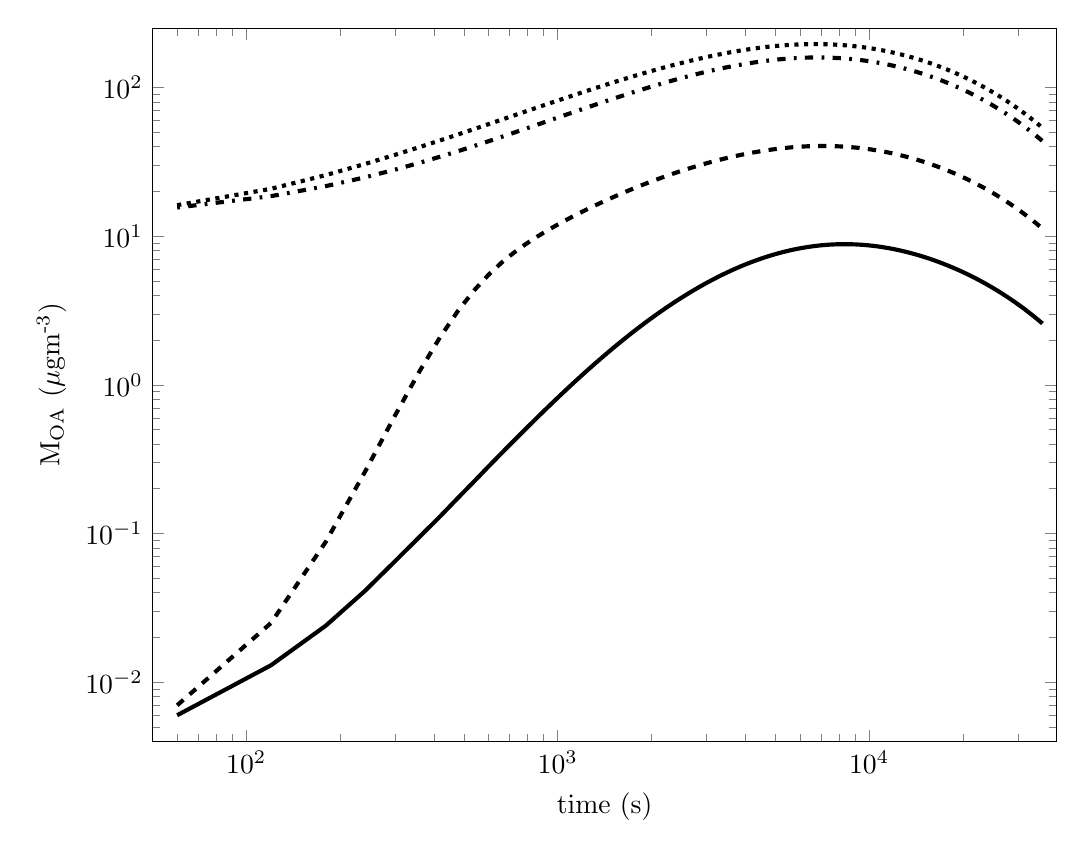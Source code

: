 % This file was created by matlab2tikz v0.3.2.
% Copyright (c) 2008--2013, Nico Schlömer <nico.schloemer@gmail.com>
% All rights reserved.
% 
% 
% 
\begin{tikzpicture}

\begin{loglogaxis}[%
width=4.521in,
height=3.566in,
scale only axis,
xmin=50, xmax=40000,
xminorticks=true,
xlabel={time (s)},
ymin=0.004, ymax=250,
yminorticks=true,
ylabel={$\text{M}_{\text{OA}}\text{ (}\mu\text{gm}^{\text{-3}}\text{)}$}
]
\addplot [
color=black,
solid,
line width=1.5pt,
forget plot
]
table{
0 0.004
60 0.006
120 0.013
180 0.024
240 0.041
300 0.065
360 0.095
420 0.131
480 0.175
540 0.225
600 0.283
660 0.347
720 0.417
780 0.493
840 0.575
900 0.663
960 0.755
1020 0.852
1080 0.954
1140 1.059
1200 1.168
1260 1.28
1320 1.395
1380 1.512
1440 1.632
1500 1.754
1560 1.877
1620 2.002
1680 2.128
1740 2.255
1800 2.382
1860 2.51
1920 2.638
1980 2.767
2040 2.895
2100 3.023
2160 3.15
2220 3.278
2280 3.404
2340 3.53
2400 3.654
2460 3.778
2520 3.901
2580 4.022
2640 4.142
2700 4.261
2760 4.379
2820 4.495
2880 4.61
2940 4.723
3000 4.835
3060 4.944
3120 5.053
3180 5.159
3240 5.264
3300 5.368
3360 5.469
3420 5.569
3480 5.667
3540 5.763
3600 5.858
3660 5.95
3720 6.041
3780 6.13
3840 6.218
3900 6.303
3960 6.387
4020 6.469
4080 6.549
4140 6.628
4200 6.704
4260 6.779
4320 6.853
4380 6.924
4440 6.994
4500 7.063
4560 7.129
4620 7.194
4680 7.258
4740 7.319
4800 7.38
4860 7.438
4920 7.495
4980 7.551
5040 7.605
5100 7.657
5160 7.709
5220 7.758
5280 7.806
5340 7.853
5400 7.899
5460 7.943
5520 7.985
5580 8.027
5640 8.067
5700 8.106
5760 8.143
5820 8.179
5880 8.214
5940 8.248
6000 8.281
6060 8.312
6120 8.343
6180 8.372
6240 8.4
6300 8.427
6360 8.453
6420 8.478
6480 8.502
6540 8.525
6600 8.547
6660 8.568
6720 8.588
6780 8.607
6840 8.625
6900 8.642
6960 8.659
7020 8.674
7080 8.689
7140 8.702
7200 8.715
7260 8.728
7320 8.739
7380 8.75
7440 8.759
7500 8.769
7560 8.777
7620 8.785
7680 8.792
7740 8.798
7800 8.804
7860 8.809
7920 8.813
7980 8.817
8040 8.82
8100 8.822
8160 8.824
8220 8.826
8280 8.826
8340 8.827
8400 8.826
8460 8.826
8520 8.824
8580 8.822
8640 8.82
8700 8.817
8760 8.814
8820 8.81
8880 8.806
8940 8.802
9000 8.797
9060 8.791
9120 8.785
9180 8.779
9240 8.772
9300 8.765
9360 8.758
9420 8.75
9480 8.742
9540 8.733
9600 8.725
9660 8.715
9720 8.706
9780 8.696
9840 8.686
9900 8.676
9960 8.665
10020 8.654
10080 8.643
10140 8.631
10200 8.62
10260 8.608
10320 8.595
10380 8.583
10440 8.57
10500 8.557
10560 8.544
10620 8.531
10680 8.517
10740 8.503
10800 8.489
10860 8.475
10920 8.46
10980 8.446
11040 8.431
11100 8.416
11160 8.401
11220 8.386
11280 8.37
11340 8.354
11400 8.339
11460 8.323
11520 8.307
11580 8.291
11640 8.274
11700 8.258
11760 8.241
11820 8.224
11880 8.208
11940 8.191
12000 8.174
12060 8.157
12120 8.139
12180 8.122
12240 8.105
12300 8.087
12360 8.069
12420 8.052
12480 8.034
12540 8.016
12600 7.998
12660 7.98
12720 7.962
12780 7.944
12840 7.926
12900 7.907
12960 7.889
13020 7.87
13080 7.852
13140 7.834
13200 7.815
13260 7.796
13320 7.778
13380 7.759
13440 7.74
13500 7.721
13560 7.703
13620 7.684
13680 7.665
13740 7.646
13800 7.627
13860 7.608
13920 7.589
13980 7.57
14040 7.551
14100 7.532
14160 7.513
14220 7.494
14280 7.475
14340 7.455
14400 7.436
14460 7.417
14520 7.398
14580 7.379
14640 7.36
14700 7.341
14760 7.321
14820 7.302
14880 7.283
14940 7.264
15000 7.245
15060 7.225
15120 7.206
15180 7.187
15240 7.168
15300 7.149
15360 7.13
15420 7.11
15480 7.091
15540 7.072
15600 7.053
15660 7.034
15720 7.015
15780 6.996
15840 6.977
15900 6.958
15960 6.939
16020 6.92
16080 6.901
16140 6.882
16200 6.863
16260 6.844
16320 6.825
16380 6.806
16440 6.787
16500 6.769
16560 6.75
16620 6.731
16680 6.712
16740 6.693
16800 6.675
16860 6.656
16920 6.637
16980 6.619
17040 6.6
17100 6.582
17160 6.563
17220 6.545
17280 6.526
17340 6.508
17400 6.489
17460 6.471
17520 6.453
17580 6.434
17640 6.416
17700 6.398
17760 6.38
17820 6.361
17880 6.343
17940 6.325
18000 6.307
18060 6.289
18120 6.271
18180 6.253
18240 6.235
18300 6.217
18360 6.199
18420 6.182
18480 6.164
18540 6.146
18600 6.128
18660 6.111
18720 6.093
18780 6.075
18840 6.058
18900 6.04
18960 6.023
19020 6.006
19080 5.988
19140 5.971
19200 5.953
19260 5.936
19320 5.919
19380 5.902
19440 5.885
19500 5.867
19560 5.85
19620 5.833
19680 5.816
19740 5.799
19800 5.782
19860 5.766
19920 5.749
19980 5.732
20040 5.715
20100 5.699
20160 5.682
20220 5.665
20280 5.649
20340 5.632
20400 5.616
20460 5.599
20520 5.583
20580 5.566
20640 5.55
20700 5.534
20760 5.517
20820 5.501
20880 5.485
20940 5.469
21000 5.453
21060 5.437
21120 5.421
21180 5.405
21240 5.389
21300 5.373
21360 5.357
21420 5.341
21480 5.326
21540 5.31
21600 5.294
21660 5.279
21720 5.263
21780 5.248
21840 5.232
21900 5.217
21960 5.201
22020 5.186
22080 5.17
22140 5.155
22200 5.14
22260 5.125
22320 5.11
22380 5.094
22440 5.079
22500 5.064
22560 5.049
22620 5.034
22680 5.019
22740 5.004
22800 4.99
22860 4.975
22920 4.96
22980 4.945
23040 4.931
23100 4.916
23160 4.901
23220 4.887
23280 4.872
23340 4.858
23400 4.844
23460 4.829
23520 4.815
23580 4.8
23640 4.786
23700 4.772
23760 4.758
23820 4.744
23880 4.73
23940 4.715
24000 4.701
24060 4.687
24120 4.674
24180 4.66
24240 4.646
24300 4.632
24360 4.618
24420 4.604
24480 4.591
24540 4.577
24600 4.563
24660 4.55
24720 4.536
24780 4.523
24840 4.509
24900 4.496
24960 4.482
25020 4.469
25080 4.456
25140 4.442
25200 4.429
25260 4.416
25320 4.403
25380 4.39
25440 4.377
25500 4.364
25560 4.351
25620 4.338
25680 4.325
25740 4.312
25800 4.299
25860 4.286
25920 4.273
25980 4.261
26040 4.248
26100 4.235
26160 4.222
26220 4.21
26280 4.197
26340 4.185
26400 4.172
26460 4.16
26520 4.147
26580 4.135
26640 4.123
26700 4.11
26760 4.098
26820 4.086
26880 4.074
26940 4.061
27000 4.049
27060 4.037
27120 4.025
27180 4.013
27240 4.001
27300 3.989
27360 3.977
27420 3.965
27480 3.954
27540 3.942
27600 3.93
27660 3.918
27720 3.906
27780 3.895
27840 3.883
27900 3.872
27960 3.86
28020 3.848
28080 3.837
28140 3.825
28200 3.814
28260 3.803
28320 3.791
28380 3.78
28440 3.769
28500 3.757
28560 3.746
28620 3.735
28680 3.724
28740 3.713
28800 3.702
28860 3.69
28920 3.679
28980 3.668
29040 3.657
29100 3.646
29160 3.636
29220 3.625
29280 3.614
29340 3.603
29400 3.592
29460 3.582
29520 3.571
29580 3.56
29640 3.549
29700 3.539
29760 3.528
29820 3.518
29880 3.507
29940 3.497
30000 3.486
30060 3.476
30120 3.465
30180 3.455
30240 3.445
30300 3.434
30360 3.424
30420 3.414
30480 3.404
30540 3.393
30600 3.383
30660 3.373
30720 3.363
30780 3.353
30840 3.343
30900 3.333
30960 3.323
31020 3.313
31080 3.303
31140 3.293
31200 3.283
31260 3.274
31320 3.264
31380 3.254
31440 3.244
31500 3.235
31560 3.225
31620 3.215
31680 3.206
31740 3.196
31800 3.186
31860 3.177
31920 3.167
31980 3.158
32040 3.148
32100 3.139
32160 3.13
32220 3.12
32280 3.111
32340 3.102
32400 3.092
32460 3.083
32520 3.074
32580 3.065
32640 3.055
32700 3.046
32760 3.037
32820 3.028
32880 3.019
32940 3.01
33000 3.001
33060 2.992
33120 2.983
33180 2.974
33240 2.965
33300 2.956
33360 2.947
33420 2.939
33480 2.93
33540 2.921
33600 2.912
33660 2.904
33720 2.895
33780 2.886
33840 2.878
33900 2.869
33960 2.86
34020 2.852
34080 2.843
34140 2.835
34200 2.826
34260 2.818
34320 2.809
34380 2.801
34440 2.793
34500 2.784
34560 2.776
34620 2.767
34680 2.759
34740 2.751
34800 2.743
34860 2.734
34920 2.726
34980 2.718
35040 2.71
35100 2.702
35160 2.694
35220 2.686
35280 2.678
35340 2.67
35400 2.662
35460 2.654
35520 2.646
35580 2.638
35640 2.63
35700 2.622
35760 2.614
35820 2.606
35880 2.599
35940 2.591
36000 2.583
};
\addplot [
color=black,
dashed,
line width=1.5pt,
forget plot
]
table{
0 0.004
60 0.007
120 0.025
180 0.088
240 0.258
300 0.619
360 1.234
420 2.107
480 3.175
540 4.336
600 5.504
660 6.628
720 7.687
780 8.685
840 9.629
900 10.53
960 11.397
1020 12.235
1080 13.049
1140 13.841
1200 14.613
1260 15.366
1320 16.101
1380 16.819
1440 17.52
1500 18.205
1560 18.874
1620 19.526
1680 20.164
1740 20.787
1800 21.395
1860 21.988
1920 22.567
1980 23.133
2040 23.685
2100 24.223
2160 24.749
2220 25.262
2280 25.762
2340 26.249
2400 26.725
2460 27.189
2520 27.641
2580 28.081
2640 28.511
2700 28.929
2760 29.337
2820 29.734
2880 30.12
2940 30.497
3000 30.863
3060 31.22
3120 31.567
3180 31.904
3240 32.233
3300 32.552
3360 32.863
3420 33.164
3480 33.457
3540 33.742
3600 34.019
3660 34.288
3720 34.548
3780 34.801
3840 35.047
3900 35.285
3960 35.516
4020 35.739
4080 35.956
4140 36.166
4200 36.369
4260 36.565
4320 36.755
4380 36.939
4440 37.117
4500 37.288
4560 37.454
4620 37.613
4680 37.767
4740 37.916
4800 38.059
4860 38.197
4920 38.329
4980 38.456
5040 38.578
5100 38.696
5160 38.808
5220 38.916
5280 39.019
5340 39.118
5400 39.212
5460 39.302
5520 39.387
5580 39.468
5640 39.546
5700 39.619
5760 39.688
5820 39.754
5880 39.816
5940 39.874
6000 39.928
6060 39.979
6120 40.027
6180 40.071
6240 40.112
6300 40.15
6360 40.184
6420 40.216
6480 40.244
6540 40.269
6600 40.292
6660 40.312
6720 40.329
6780 40.343
6840 40.354
6900 40.363
6960 40.37
7020 40.374
7080 40.375
7140 40.375
7200 40.371
7260 40.366
7320 40.358
7380 40.349
7440 40.337
7500 40.323
7560 40.307
7620 40.289
7680 40.269
7740 40.247
7800 40.223
7860 40.198
7920 40.171
7980 40.142
8040 40.111
8100 40.079
8160 40.045
8220 40.01
8280 39.973
8340 39.934
8400 39.894
8460 39.853
8520 39.81
8580 39.766
8640 39.721
8700 39.674
8760 39.626
8820 39.577
8880 39.526
8940 39.475
9000 39.422
9060 39.368
9120 39.313
9180 39.257
9240 39.2
9300 39.142
9360 39.083
9420 39.024
9480 38.963
9540 38.901
9600 38.838
9660 38.775
9720 38.71
9780 38.645
9840 38.579
9900 38.513
9960 38.445
10020 38.377
10080 38.308
10140 38.239
10200 38.168
10260 38.097
10320 38.026
10380 37.954
10440 37.881
10500 37.808
10560 37.734
10620 37.66
10680 37.585
10740 37.509
10800 37.433
10860 37.357
10920 37.28
10980 37.203
11040 37.125
11100 37.047
11160 36.968
11220 36.889
11280 36.81
11340 36.73
11400 36.65
11460 36.569
11520 36.489
11580 36.408
11640 36.326
11700 36.244
11760 36.162
11820 36.08
11880 35.998
11940 35.915
12000 35.832
12060 35.749
12120 35.665
12180 35.582
12240 35.498
12300 35.414
12360 35.33
12420 35.245
12480 35.161
12540 35.076
12600 34.991
12660 34.906
12720 34.821
12780 34.736
12840 34.65
12900 34.565
12960 34.479
13020 34.394
13080 34.308
13140 34.222
13200 34.136
13260 34.05
13320 33.964
13380 33.878
13440 33.792
13500 33.706
13560 33.62
13620 33.533
13680 33.447
13740 33.361
13800 33.274
13860 33.188
13920 33.102
13980 33.016
14040 32.929
14100 32.843
14160 32.757
14220 32.671
14280 32.584
14340 32.498
14400 32.412
14460 32.326
14520 32.24
14580 32.154
14640 32.068
14700 31.982
14760 31.896
14820 31.81
14880 31.725
14940 31.639
15000 31.553
15060 31.468
15120 31.383
15180 31.297
15240 31.212
15300 31.127
15360 31.042
15420 30.957
15480 30.872
15540 30.787
15600 30.702
15660 30.618
15720 30.533
15780 30.449
15840 30.365
15900 30.281
15960 30.197
16020 30.113
16080 30.029
16140 29.946
16200 29.862
16260 29.779
16320 29.695
16380 29.612
16440 29.529
16500 29.447
16560 29.364
16620 29.281
16680 29.199
16740 29.117
16800 29.035
16860 28.953
16920 28.871
16980 28.789
17040 28.708
17100 28.626
17160 28.545
17220 28.464
17280 28.383
17340 28.302
17400 28.222
17460 28.141
17520 28.061
17580 27.981
17640 27.901
17700 27.821
17760 27.741
17820 27.662
17880 27.583
17940 27.504
18000 27.425
18060 27.346
18120 27.267
18180 27.189
18240 27.111
18300 27.032
18360 26.955
18420 26.877
18480 26.799
18540 26.722
18600 26.645
18660 26.568
18720 26.491
18780 26.414
18840 26.337
18900 26.261
18960 26.185
19020 26.109
19080 26.033
19140 25.958
19200 25.882
19260 25.807
19320 25.732
19380 25.657
19440 25.582
19500 25.508
19560 25.433
19620 25.359
19680 25.285
19740 25.211
19800 25.138
19860 25.064
19920 24.991
19980 24.918
20040 24.845
20100 24.772
20160 24.7
20220 24.627
20280 24.555
20340 24.483
20400 24.412
20460 24.34
20520 24.269
20580 24.197
20640 24.126
20700 24.055
20760 23.985
20820 23.914
20880 23.844
20940 23.774
21000 23.704
21060 23.634
21120 23.565
21180 23.495
21240 23.426
21300 23.357
21360 23.288
21420 23.22
21480 23.151
21540 23.083
21600 23.015
21660 22.947
21720 22.879
21780 22.811
21840 22.744
21900 22.677
21960 22.61
22020 22.543
22080 22.476
22140 22.41
22200 22.344
22260 22.278
22320 22.212
22380 22.146
22440 22.081
22500 22.015
22560 21.95
22620 21.885
22680 21.82
22740 21.756
22800 21.691
22860 21.627
22920 21.563
22980 21.499
23040 21.435
23100 21.371
23160 21.308
23220 21.245
23280 21.182
23340 21.119
23400 21.056
23460 20.994
23520 20.931
23580 20.869
23640 20.807
23700 20.745
23760 20.684
23820 20.622
23880 20.561
23940 20.5
24000 20.439
24060 20.378
24120 20.318
24180 20.257
24240 20.197
24300 20.137
24360 20.077
24420 20.017
24480 19.958
24540 19.898
24600 19.839
24660 19.78
24720 19.721
24780 19.663
24840 19.604
24900 19.546
24960 19.487
25020 19.429
25080 19.372
25140 19.314
25200 19.256
25260 19.199
25320 19.142
25380 19.085
25440 19.028
25500 18.971
25560 18.915
25620 18.858
25680 18.802
25740 18.746
25800 18.69
25860 18.634
25920 18.579
25980 18.523
26040 18.468
26100 18.413
26160 18.358
26220 18.303
26280 18.249
26340 18.194
26400 18.14
26460 18.086
26520 18.032
26580 17.978
26640 17.924
26700 17.871
26760 17.818
26820 17.764
26880 17.711
26940 17.658
27000 17.606
27060 17.553
27120 17.501
27180 17.449
27240 17.396
27300 17.344
27360 17.293
27420 17.241
27480 17.19
27540 17.138
27600 17.087
27660 17.036
27720 16.985
27780 16.934
27840 16.884
27900 16.833
27960 16.783
28020 16.733
28080 16.683
28140 16.633
28200 16.583
28260 16.534
28320 16.484
28380 16.435
28440 16.386
28500 16.337
28560 16.288
28620 16.239
28680 16.191
28740 16.142
28800 16.094
28860 16.046
28920 15.998
28980 15.95
29040 15.903
29100 15.855
29160 15.808
29220 15.76
29280 15.713
29340 15.666
29400 15.619
29460 15.573
29520 15.526
29580 15.48
29640 15.433
29700 15.387
29760 15.341
29820 15.295
29880 15.25
29940 15.204
30000 15.158
30060 15.113
30120 15.068
30180 15.023
30240 14.978
30300 14.933
30360 14.888
30420 14.844
30480 14.799
30540 14.755
30600 14.711
30660 14.667
30720 14.623
30780 14.579
30840 14.536
30900 14.492
30960 14.449
31020 14.406
31080 14.363
31140 14.32
31200 14.277
31260 14.234
31320 14.191
31380 14.149
31440 14.107
31500 14.064
31560 14.022
31620 13.98
31680 13.938
31740 13.897
31800 13.855
31860 13.814
31920 13.772
31980 13.731
32040 13.69
32100 13.649
32160 13.608
32220 13.567
32280 13.527
32340 13.486
32400 13.446
32460 13.406
32520 13.366
32580 13.326
32640 13.286
32700 13.246
32760 13.206
32820 13.167
32880 13.127
32940 13.088
33000 13.049
33060 13.01
33120 12.971
33180 12.932
33240 12.893
33300 12.855
33360 12.816
33420 12.778
33480 12.74
33540 12.701
33600 12.663
33660 12.626
33720 12.588
33780 12.55
33840 12.512
33900 12.475
33960 12.438
34020 12.4
34080 12.363
34140 12.326
34200 12.289
34260 12.253
34320 12.216
34380 12.179
34440 12.143
34500 12.106
34560 12.07
34620 12.034
34680 11.998
34740 11.962
34800 11.926
34860 11.891
34920 11.855
34980 11.819
35040 11.784
35100 11.749
35160 11.714
35220 11.679
35280 11.644
35340 11.609
35400 11.574
35460 11.539
35520 11.505
35580 11.47
35640 11.436
35700 11.402
35760 11.368
35820 11.333
35880 11.3
35940 11.266
36000 11.232
};
\addplot [
color=black,
dash pattern=on 1pt off 3pt on 3pt off 3pt,
line width=1.5pt,
forget plot
]
table{
0 13.631
60 15.567
120 18.566
180 21.679
240 24.819
300 27.967
360 31.11
420 34.238
480 37.342
540 40.418
600 43.46
660 46.464
720 49.427
780 52.347
840 55.222
900 58.051
960 60.832
1020 63.564
1080 66.246
1140 68.879
1200 71.463
1260 73.997
1320 76.481
1380 78.915
1440 81.299
1500 83.633
1560 85.919
1620 88.154
1680 90.342
1740 92.481
1800 94.574
1860 96.618
1920 98.616
1980 100.569
2040 102.476
2100 104.339
2160 106.158
2220 107.933
2280 109.666
2340 111.356
2400 113.006
2460 114.614
2520 116.182
2580 117.711
2640 119.201
2700 120.653
2760 122.067
2820 123.445
2880 124.786
2940 126.092
3000 127.362
3060 128.598
3120 129.801
3180 130.97
3240 132.107
3300 133.212
3360 134.285
3420 135.327
3480 136.34
3540 137.322
3600 138.276
3660 139.201
3720 140.098
3780 140.967
3840 141.81
3900 142.626
3960 143.416
4020 144.18
4080 144.92
4140 145.635
4200 146.326
4260 146.994
4320 147.638
4380 148.26
4440 148.86
4500 149.438
4560 149.994
4620 150.53
4680 151.046
4740 151.541
4800 152.017
4860 152.473
4920 152.911
4980 153.33
5040 153.731
5100 154.114
5160 154.48
5220 154.829
5280 155.161
5340 155.477
5400 155.777
5460 156.061
5520 156.33
5580 156.584
5640 156.824
5700 157.049
5760 157.26
5820 157.458
5880 157.641
5940 157.812
6000 157.969
6060 158.114
6120 158.247
6180 158.367
6240 158.476
6300 158.572
6360 158.658
6420 158.732
6480 158.796
6540 158.849
6600 158.891
6660 158.923
6720 158.945
6780 158.958
6840 158.961
6900 158.954
6960 158.939
7020 158.914
7080 158.881
7140 158.839
7200 158.789
7260 158.731
7320 158.665
7380 158.591
7440 158.51
7500 158.421
7560 158.324
7620 158.221
7680 158.111
7740 157.994
7800 157.87
7860 157.74
7920 157.604
7980 157.461
8040 157.313
8100 157.158
8160 156.998
8220 156.833
8280 156.661
8340 156.485
8400 156.303
8460 156.116
8520 155.925
8580 155.728
8640 155.527
8700 155.321
8760 155.111
8820 154.896
8880 154.677
8940 154.454
9000 154.227
9060 153.996
9120 153.761
9180 153.522
9240 153.28
9300 153.034
9360 152.785
9420 152.532
9480 152.276
9540 152.017
9600 151.755
9660 151.49
9720 151.222
9780 150.951
9840 150.677
9900 150.4
9960 150.121
10020 149.84
10080 149.556
10140 149.27
10200 148.981
10260 148.69
10320 148.397
10380 148.101
10440 147.804
10500 147.505
10560 147.204
10620 146.901
10680 146.596
10740 146.289
10800 145.981
10860 145.671
10920 145.359
10980 145.046
11040 144.732
11100 144.416
11160 144.098
11220 143.78
11280 143.46
11340 143.139
11400 142.816
11460 142.493
11520 142.168
11580 141.843
11640 141.516
11700 141.188
11760 140.86
11820 140.531
11880 140.2
11940 139.869
12000 139.538
12060 139.205
12120 138.872
12180 138.538
12240 138.204
12300 137.869
12360 137.533
12420 137.197
12480 136.86
12540 136.523
12600 136.186
12660 135.848
12720 135.51
12780 135.171
12840 134.832
12900 134.493
12960 134.153
13020 133.814
13080 133.474
13140 133.134
13200 132.793
13260 132.453
13320 132.112
13380 131.772
13440 131.431
13500 131.09
13560 130.749
13620 130.409
13680 130.068
13740 129.727
13800 129.387
13860 129.046
13920 128.705
13980 128.365
14040 128.025
14100 127.685
14160 127.345
14220 127.005
14280 126.665
14340 126.326
14400 125.987
14460 125.648
14520 125.309
14580 124.971
14640 124.632
14700 124.295
14760 123.957
14820 123.62
14880 123.283
14940 122.946
15000 122.61
15060 122.274
15120 121.939
15180 121.604
15240 121.269
15300 120.935
15360 120.601
15420 120.268
15480 119.935
15540 119.603
15600 119.271
15660 118.939
15720 118.608
15780 118.277
15840 117.947
15900 117.618
15960 117.289
16020 116.96
16080 116.632
16140 116.305
16200 115.978
16260 115.652
16320 115.326
16380 115.001
16440 114.676
16500 114.352
16560 114.029
16620 113.706
16680 113.383
16740 113.062
16800 112.741
16860 112.42
16920 112.1
16980 111.781
17040 111.462
17100 111.144
17160 110.827
17220 110.51
17280 110.194
17340 109.879
17400 109.564
17460 109.25
17520 108.937
17580 108.624
17640 108.312
17700 108.0
17760 107.689
17820 107.379
17880 107.07
17940 106.761
18000 106.453
18060 106.146
18120 105.839
18180 105.533
18240 105.228
18300 104.923
18360 104.619
18420 104.316
18480 104.014
18540 103.712
18600 103.411
18660 103.111
18720 102.811
18780 102.512
18840 102.214
18900 101.916
18960 101.62
19020 101.324
19080 101.028
19140 100.734
19200 100.44
19260 100.147
19320 99.854
19380 99.562
19440 99.271
19500 98.981
19560 98.692
19620 98.403
19680 98.115
19740 97.827
19800 97.541
19860 97.255
19920 96.97
19980 96.685
20040 96.402
20100 96.119
20160 95.836
20220 95.555
20280 95.274
20340 94.994
20400 94.715
20460 94.436
20520 94.158
20580 93.881
20640 93.605
20700 93.329
20760 93.054
20820 92.78
20880 92.507
20940 92.234
21000 91.962
21060 91.691
21120 91.42
21180 91.15
21240 90.881
21300 90.613
21360 90.345
21420 90.078
21480 89.812
21540 89.547
21600 89.282
21660 89.018
21720 88.755
21780 88.492
21840 88.23
21900 87.969
21960 87.709
22020 87.449
22080 87.19
22140 86.932
22200 86.674
22260 86.417
22320 86.161
22380 85.906
22440 85.651
22500 85.397
22560 85.144
22620 84.891
22680 84.639
22740 84.388
22800 84.138
22860 83.888
22920 83.639
22980 83.391
23040 83.143
23100 82.896
23160 82.65
23220 82.404
23280 82.16
23340 81.915
23400 81.672
23460 81.429
23520 81.187
23580 80.946
23640 80.705
23700 80.465
23760 80.226
23820 79.987
23880 79.749
23940 79.512
24000 79.275
24060 79.039
24120 78.804
24180 78.569
24240 78.335
24300 78.102
24360 77.869
24420 77.637
24480 77.406
24540 77.176
24600 76.946
24660 76.717
24720 76.488
24780 76.26
24840 76.033
24900 75.806
24960 75.58
25020 75.355
25080 75.13
25140 74.906
25200 74.683
25260 74.46
25320 74.238
25380 74.017
25440 73.796
25500 73.576
25560 73.356
25620 73.138
25680 72.919
25740 72.702
25800 72.485
25860 72.268
25920 72.053
25980 71.838
26040 71.623
26100 71.41
26160 71.196
26220 70.984
26280 70.772
26340 70.561
26400 70.35
26460 70.14
26520 69.931
26580 69.722
26640 69.513
26700 69.306
26760 69.099
26820 68.892
26880 68.687
26940 68.482
27000 68.277
27060 68.073
27120 67.87
27180 67.667
27240 67.465
27300 67.263
27360 67.062
27420 66.862
27480 66.662
27540 66.463
27600 66.264
27660 66.066
27720 65.868
27780 65.672
27840 65.475
27900 65.28
27960 65.084
28020 64.89
28080 64.696
28140 64.502
28200 64.31
28260 64.117
28320 63.926
28380 63.735
28440 63.544
28500 63.354
28560 63.164
28620 62.976
28680 62.787
28740 62.6
28800 62.412
28860 62.226
28920 62.04
28980 61.854
29040 61.669
29100 61.485
29160 61.301
29220 61.117
29280 60.934
29340 60.752
29400 60.57
29460 60.389
29520 60.209
29580 60.028
29640 59.849
29700 59.67
29760 59.491
29820 59.313
29880 59.136
29940 58.959
30000 58.782
30060 58.607
30120 58.431
30180 58.256
30240 58.082
30300 57.908
30360 57.735
30420 57.562
30480 57.39
30540 57.218
30600 57.047
30660 56.876
30720 56.706
30780 56.536
30840 56.367
30900 56.198
30960 56.03
31020 55.863
31080 55.695
31140 55.529
31200 55.362
31260 55.197
31320 55.032
31380 54.867
31440 54.703
31500 54.539
31560 54.376
31620 54.213
31680 54.051
31740 53.889
31800 53.727
31860 53.567
31920 53.406
31980 53.246
32040 53.087
32100 52.928
32160 52.77
32220 52.612
32280 52.454
32340 52.297
32400 52.14
32460 51.984
32520 51.829
32580 51.674
32640 51.519
32700 51.365
32760 51.211
32820 51.058
32880 50.905
32940 50.752
33000 50.6
33060 50.449
33120 50.298
33180 50.147
33240 49.997
33300 49.847
33360 49.698
33420 49.549
33480 49.401
33540 49.253
33600 49.105
33660 48.958
33720 48.812
33780 48.666
33840 48.52
33900 48.375
33960 48.23
34020 48.085
34080 47.941
34140 47.798
34200 47.655
34260 47.512
34320 47.37
34380 47.228
34440 47.086
34500 46.945
34560 46.805
34620 46.665
34680 46.525
34740 46.386
34800 46.247
34860 46.108
34920 45.97
34980 45.832
35040 45.695
35100 45.558
35160 45.422
35220 45.286
35280 45.15
35340 45.015
35400 44.88
35460 44.746
35520 44.612
35580 44.478
35640 44.345
35700 44.212
35760 44.08
35820 43.948
35880 43.816
35940 43.685
36000 43.554
};
\addplot [
color=black,
dotted,
line width=1.5pt,
forget plot
]
table{
0 13.631
60 16.148
120 20.795
180 25.716
240 30.511
300 35.158
360 39.675
420 44.075
480 48.367
540 52.556
600 56.645
660 60.638
720 64.54
780 68.349
840 72.071
900 75.707
960 79.256
1020 82.722
1080 86.108
1140 89.413
1200 92.64
1260 95.791
1320 98.867
1380 101.87
1440 104.8
1500 107.659
1560 110.45
1620 113.173
1680 115.829
1740 118.42
1800 120.946
1860 123.41
1920 125.813
1980 128.156
2040 130.44
2100 132.666
2160 134.834
2220 136.948
2280 139.007
2340 141.012
2400 142.965
2460 144.867
2520 146.718
2580 148.52
2640 150.274
2700 151.981
2760 153.64
2820 155.255
2880 156.825
2940 158.351
3000 159.835
3060 161.276
3120 162.677
3180 164.037
3240 165.357
3300 166.639
3360 167.883
3420 169.09
3480 170.26
3540 171.395
3600 172.494
3660 173.561
3720 174.593
3780 175.592
3840 176.559
3900 177.495
3960 178.4
4020 179.274
4080 180.118
4140 180.934
4200 181.721
4260 182.481
4320 183.213
4380 183.918
4440 184.597
4500 185.251
4560 185.879
4620 186.483
4680 187.062
4740 187.619
4800 188.151
4860 188.662
4920 189.15
4980 189.617
5040 190.062
5100 190.487
5160 190.891
5220 191.275
5280 191.64
5340 191.985
5400 192.312
5460 192.621
5520 192.912
5580 193.185
5640 193.441
5700 193.68
5760 193.903
5820 194.109
5880 194.3
5940 194.476
6000 194.636
6060 194.782
6120 194.913
6180 195.03
6240 195.133
6300 195.223
6360 195.3
6420 195.363
6480 195.414
6540 195.453
6600 195.48
6660 195.494
6720 195.497
6780 195.489
6840 195.47
6900 195.44
6960 195.399
7020 195.348
7080 195.287
7140 195.215
7200 195.135
7260 195.045
7320 194.945
7380 194.837
7440 194.719
7500 194.594
7560 194.459
7620 194.317
7680 194.166
7740 194.008
7800 193.842
7860 193.668
7920 193.488
7980 193.3
8040 193.105
8100 192.903
8160 192.695
8220 192.48
8280 192.259
8340 192.031
8400 191.798
8460 191.559
8520 191.314
8580 191.063
8640 190.807
8700 190.546
8760 190.279
8820 190.008
8880 189.731
8940 189.45
9000 189.164
9060 188.874
9120 188.579
9180 188.279
9240 187.976
9300 187.668
9360 187.357
9420 187.041
9480 186.722
9540 186.399
9600 186.072
9660 185.742
9720 185.409
9780 185.072
9840 184.733
9900 184.39
9960 184.044
10020 183.695
10080 183.343
10140 182.988
10200 182.631
10260 182.271
10320 181.909
10380 181.544
10440 181.177
10500 180.808
10560 180.436
10620 180.062
10680 179.686
10740 179.308
10800 178.928
10860 178.547
10920 178.163
10980 177.778
11040 177.391
11100 177.002
11160 176.612
11220 176.22
11280 175.826
11340 175.432
11400 175.036
11460 174.638
11520 174.24
11580 173.84
11640 173.439
11700 173.037
11760 172.634
11820 172.23
11880 171.825
11940 171.419
12000 171.012
12060 170.604
12120 170.196
12180 169.786
12240 169.376
12300 168.966
12360 168.554
12420 168.143
12480 167.73
12540 167.317
12600 166.904
12660 166.49
12720 166.076
12780 165.661
12840 165.246
12900 164.831
12960 164.415
13020 163.999
13080 163.583
13140 163.167
13200 162.75
13260 162.334
13320 161.917
13380 161.5
13440 161.083
13500 160.666
13560 160.249
13620 159.832
13680 159.415
13740 158.998
13800 158.582
13860 158.165
13920 157.748
13980 157.332
14040 156.916
14100 156.5
14160 156.084
14220 155.668
14280 155.253
14340 154.838
14400 154.423
14460 154.009
14520 153.594
14580 153.18
14640 152.767
14700 152.354
14760 151.941
14820 151.529
14880 151.117
14940 150.705
15000 150.294
15060 149.883
15120 149.473
15180 149.064
15240 148.654
15300 148.246
15360 147.837
15420 147.43
15480 147.023
15540 146.616
15600 146.21
15660 145.805
15720 145.4
15780 144.996
15840 144.592
15900 144.189
15960 143.787
16020 143.385
16080 142.984
16140 142.584
16200 142.184
16260 141.785
16320 141.386
16380 140.989
16440 140.592
16500 140.195
16560 139.8
16620 139.405
16680 139.01
16740 138.617
16800 138.224
16860 137.832
16920 137.441
16980 137.051
17040 136.661
17100 136.272
17160 135.884
17220 135.496
17280 135.11
17340 134.724
17400 134.339
17460 133.955
17520 133.571
17580 133.189
17640 132.807
17700 132.426
17760 132.046
17820 131.666
17880 131.288
17940 130.91
18000 130.533
18060 130.157
18120 129.782
18180 129.407
18240 129.034
18300 128.661
18360 128.289
18420 127.918
18480 127.548
18540 127.179
18600 126.811
18660 126.443
18720 126.076
18780 125.711
18840 125.346
18900 124.982
18960 124.618
19020 124.256
19080 123.895
19140 123.534
19200 123.174
19260 122.815
19320 122.458
19380 122.1
19440 121.744
19500 121.389
19560 121.035
19620 120.681
19680 120.328
19740 119.977
19800 119.626
19860 119.276
19920 118.927
19980 118.578
20040 118.231
20100 117.885
20160 117.539
20220 117.194
20280 116.851
20340 116.508
20400 116.166
20460 115.825
20520 115.484
20580 115.145
20640 114.807
20700 114.469
20760 114.132
20820 113.797
20880 113.462
20940 113.128
21000 112.795
21060 112.462
21120 112.131
21180 111.801
21240 111.471
21300 111.142
21360 110.815
21420 110.488
21480 110.162
21540 109.837
21600 109.512
21660 109.189
21720 108.866
21780 108.545
21840 108.224
21900 107.904
21960 107.585
22020 107.267
22080 106.95
22140 106.633
22200 106.318
22260 106.003
22320 105.689
22380 105.377
22440 105.064
22500 104.753
22560 104.443
22620 104.134
22680 103.825
22740 103.517
22800 103.21
22860 102.904
22920 102.599
22980 102.295
23040 101.991
23100 101.689
23160 101.387
23220 101.086
23280 100.786
23340 100.487
23400 100.189
23460 99.891
23520 99.594
23580 99.298
23640 99.003
23700 98.709
23760 98.416
23820 98.124
23880 97.832
23940 97.541
24000 97.251
24060 96.962
24120 96.673
24180 96.386
24240 96.099
24300 95.813
24360 95.528
24420 95.244
24480 94.961
24540 94.678
24600 94.396
24660 94.115
24720 93.835
24780 93.556
24840 93.277
24900 92.999
24960 92.722
25020 92.446
25080 92.171
25140 91.896
25200 91.622
25260 91.349
25320 91.077
25380 90.806
25440 90.535
25500 90.265
25560 89.996
25620 89.728
25680 89.46
25740 89.193
25800 88.927
25860 88.662
25920 88.398
25980 88.134
26040 87.871
26100 87.609
26160 87.348
26220 87.087
26280 86.827
26340 86.568
26400 86.31
26460 86.052
26520 85.796
26580 85.54
26640 85.284
26700 85.03
26760 84.776
26820 84.523
26880 84.27
26940 84.019
27000 83.768
27060 83.518
27120 83.269
27180 83.02
27240 82.772
27300 82.525
27360 82.278
27420 82.033
27480 81.787
27540 81.543
27600 81.3
27660 81.057
27720 80.815
27780 80.573
27840 80.332
27900 80.092
27960 79.853
28020 79.614
28080 79.377
28140 79.139
28200 78.903
28260 78.667
28320 78.432
28380 78.197
28440 77.964
28500 77.731
28560 77.498
28620 77.267
28680 77.036
28740 76.805
28800 76.576
28860 76.347
28920 76.119
28980 75.891
29040 75.664
29100 75.438
29160 75.212
29220 74.987
29280 74.763
29340 74.54
29400 74.317
29460 74.094
29520 73.873
29580 73.652
29640 73.432
29700 73.212
29760 72.993
29820 72.775
29880 72.557
29940 72.34
30000 72.124
30060 71.908
30120 71.693
30180 71.478
30240 71.265
30300 71.051
30360 70.839
30420 70.627
30480 70.416
30540 70.205
30600 69.995
30660 69.785
30720 69.577
30780 69.368
30840 69.161
30900 68.954
30960 68.748
31020 68.542
31080 68.337
31140 68.132
31200 67.928
31260 67.725
31320 67.523
31380 67.32
31440 67.119
31500 66.918
31560 66.718
31620 66.518
31680 66.319
31740 66.121
31800 65.923
31860 65.725
31920 65.529
31980 65.333
32040 65.137
32100 64.942
32160 64.748
32220 64.554
32280 64.361
32340 64.168
32400 63.976
32460 63.784
32520 63.594
32580 63.403
32640 63.213
32700 63.024
32760 62.835
32820 62.647
32880 62.46
32940 62.273
33000 62.086
33060 61.901
33120 61.715
33180 61.53
33240 61.346
33300 61.163
33360 60.98
33420 60.797
33480 60.615
33540 60.433
33600 60.253
33660 60.072
33720 59.892
33780 59.713
33840 59.534
33900 59.356
33960 59.178
34020 59.001
34080 58.824
34140 58.648
34200 58.473
34260 58.298
34320 58.123
34380 57.949
34440 57.775
34500 57.602
34560 57.43
34620 57.258
34680 57.087
34740 56.916
34800 56.745
34860 56.575
34920 56.406
34980 56.237
35040 56.069
35100 55.901
35160 55.733
35220 55.566
35280 55.4
35340 55.234
35400 55.069
35460 54.904
35520 54.739
35580 54.575
35640 54.412
35700 54.249
35760 54.087
35820 53.925
35880 53.763
35940 53.602
36000 53.442
};
\end{loglogaxis}
\end{tikzpicture}%